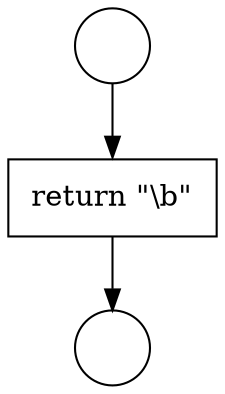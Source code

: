 digraph {
  node14571 [shape=circle label=" " color="black" fillcolor="white" style=filled]
  node14573 [shape=none, margin=0, label=<<font color="black">
    <table border="0" cellborder="1" cellspacing="0" cellpadding="10">
      <tr><td align="left">return &quot;\b&quot;</td></tr>
    </table>
  </font>> color="black" fillcolor="white" style=filled]
  node14572 [shape=circle label=" " color="black" fillcolor="white" style=filled]
  node14571 -> node14573 [ color="black"]
  node14573 -> node14572 [ color="black"]
}
